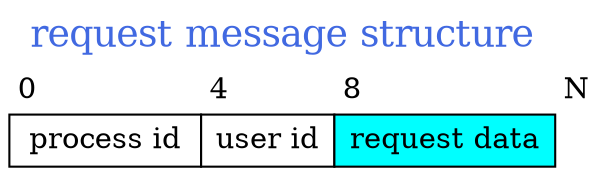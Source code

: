 digraph request_structure {
	rs [shape=none, margin=0, label=<
		<TABLE BORDER="0" CELLBORDER="1" CELLSPACING="0" CELLPADDING="4">
		<TR><TD COLSPAN="16" BORDER="0"><FONT COLOR="royalblue" POINT-SIZE="18.0"> request message structure </FONT></TD>
		</TR>
		<TR><TD COLSPAN="4" BORDER = "0" ALIGN="LEFT">0</TD>
			<TD COLSPAN="4" BORDER = "0" ALIGN="LEFT">4</TD>
			<TD COLSPAN="8" BORDER = "0" ALIGN="LEFT">8</TD>
			<TD BORDER="0" ALIGN="LEFT">N</TD>
		</TR>
		<TR><TD COLSPAN="4">process id</TD>
			<TD COLSPAN="4">user id</TD>
			<TD COLSPAN="8" BGCOLOR="cyan" PORT="TheData">request data</TD>
		</TR>
		</TABLE>>];
}
